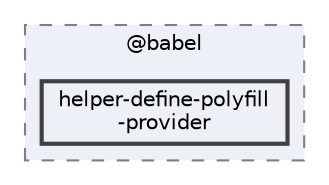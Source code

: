 digraph "pkiclassroomrescheduler/src/main/frontend/node_modules/@babel/helper-define-polyfill-provider"
{
 // LATEX_PDF_SIZE
  bgcolor="transparent";
  edge [fontname=Helvetica,fontsize=10,labelfontname=Helvetica,labelfontsize=10];
  node [fontname=Helvetica,fontsize=10,shape=box,height=0.2,width=0.4];
  compound=true
  subgraph clusterdir_bc8070c8b402176472541bb6f0cba6df {
    graph [ bgcolor="#edf0f7", pencolor="grey50", label="@babel", fontname=Helvetica,fontsize=10 style="filled,dashed", URL="dir_bc8070c8b402176472541bb6f0cba6df.html",tooltip=""]
  dir_3367ece5e4d2591f416799e8fcf73f33 [label="helper-define-polyfill\l-provider", fillcolor="#edf0f7", color="grey25", style="filled,bold", URL="dir_3367ece5e4d2591f416799e8fcf73f33.html",tooltip=""];
  }
}
